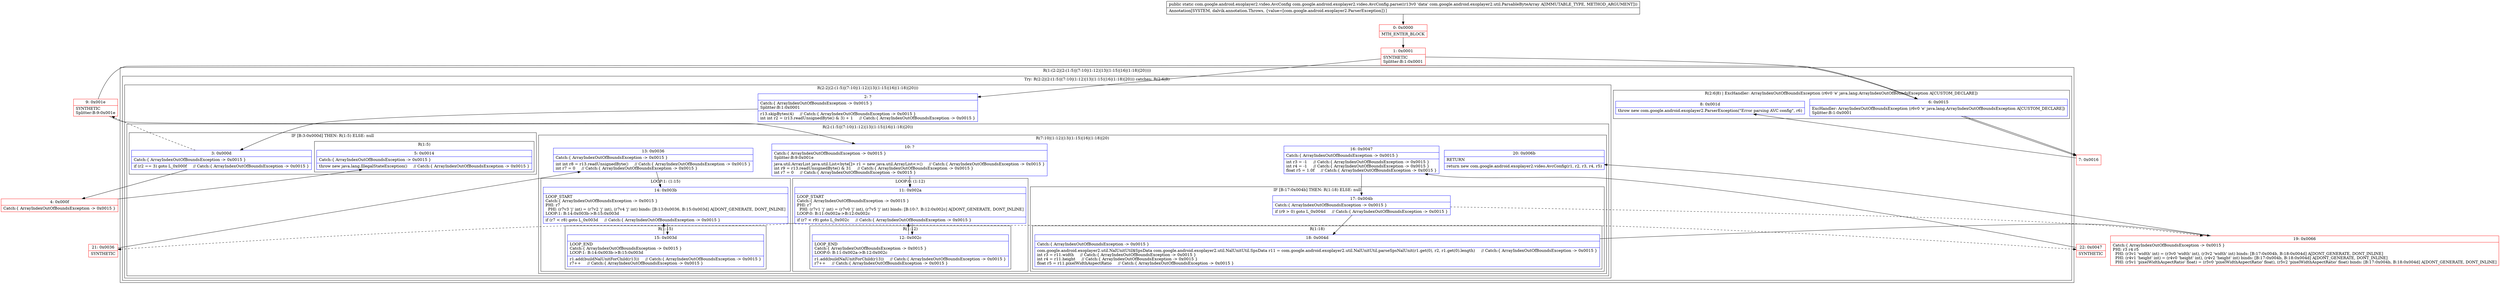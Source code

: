 digraph "CFG forcom.google.android.exoplayer2.video.AvcConfig.parse(Lcom\/google\/android\/exoplayer2\/util\/ParsableByteArray;)Lcom\/google\/android\/exoplayer2\/video\/AvcConfig;" {
subgraph cluster_Region_613391003 {
label = "R(1:(2:2|(2:(1:5)|(7:10|(1:12)|13|(1:15)|16|(1:18)|20))))";
node [shape=record,color=blue];
subgraph cluster_TryCatchRegion_843695032 {
label = "Try: R(2:2|(2:(1:5)|(7:10|(1:12)|13|(1:15)|16|(1:18)|20))) catches: R(2:6|8)";
node [shape=record,color=blue];
subgraph cluster_Region_845413791 {
label = "R(2:2|(2:(1:5)|(7:10|(1:12)|13|(1:15)|16|(1:18)|20)))";
node [shape=record,color=blue];
Node_2 [shape=record,label="{2\:\ ?|Catch:\{ ArrayIndexOutOfBoundsException \-\> 0x0015 \}\lSplitter:B:1:0x0001\l|r13.skipBytes(4)     \/\/ Catch:\{ ArrayIndexOutOfBoundsException \-\> 0x0015 \}\lint int r2 = (r13.readUnsignedByte() & 3) + 1     \/\/ Catch:\{ ArrayIndexOutOfBoundsException \-\> 0x0015 \}\l}"];
subgraph cluster_Region_816588678 {
label = "R(2:(1:5)|(7:10|(1:12)|13|(1:15)|16|(1:18)|20))";
node [shape=record,color=blue];
subgraph cluster_IfRegion_1888313412 {
label = "IF [B:3:0x000d] THEN: R(1:5) ELSE: null";
node [shape=record,color=blue];
Node_3 [shape=record,label="{3\:\ 0x000d|Catch:\{ ArrayIndexOutOfBoundsException \-\> 0x0015 \}\l|if (r2 == 3) goto L_0x000f     \/\/ Catch:\{ ArrayIndexOutOfBoundsException \-\> 0x0015 \}\l}"];
subgraph cluster_Region_1496296973 {
label = "R(1:5)";
node [shape=record,color=blue];
Node_5 [shape=record,label="{5\:\ 0x0014|Catch:\{ ArrayIndexOutOfBoundsException \-\> 0x0015 \}\l|throw new java.lang.IllegalStateException()     \/\/ Catch:\{ ArrayIndexOutOfBoundsException \-\> 0x0015 \}\l}"];
}
}
subgraph cluster_Region_71321349 {
label = "R(7:10|(1:12)|13|(1:15)|16|(1:18)|20)";
node [shape=record,color=blue];
Node_10 [shape=record,label="{10\:\ ?|Catch:\{ ArrayIndexOutOfBoundsException \-\> 0x0015 \}\lSplitter:B:9:0x001e\l|java.util.ArrayList java.util.List\<byte[]\> r1 = new java.util.ArrayList\<\>()     \/\/ Catch:\{ ArrayIndexOutOfBoundsException \-\> 0x0015 \}\lint r9 = r13.readUnsignedByte() & 31     \/\/ Catch:\{ ArrayIndexOutOfBoundsException \-\> 0x0015 \}\lint r7 = 0     \/\/ Catch:\{ ArrayIndexOutOfBoundsException \-\> 0x0015 \}\l}"];
subgraph cluster_LoopRegion_2139352357 {
label = "LOOP:0: (1:12)";
node [shape=record,color=blue];
Node_11 [shape=record,label="{11\:\ 0x002a|LOOP_START\lCatch:\{ ArrayIndexOutOfBoundsException \-\> 0x0015 \}\lPHI: r7 \l  PHI: (r7v1 'j' int) = (r7v0 'j' int), (r7v5 'j' int) binds: [B:10:?, B:12:0x002c] A[DONT_GENERATE, DONT_INLINE]\lLOOP:0: B:11:0x002a\-\>B:12:0x002c\l|if (r7 \< r9) goto L_0x002c     \/\/ Catch:\{ ArrayIndexOutOfBoundsException \-\> 0x0015 \}\l}"];
subgraph cluster_Region_694340887 {
label = "R(1:12)";
node [shape=record,color=blue];
Node_12 [shape=record,label="{12\:\ 0x002c|LOOP_END\lCatch:\{ ArrayIndexOutOfBoundsException \-\> 0x0015 \}\lLOOP:0: B:11:0x002a\-\>B:12:0x002c\l|r1.add(buildNalUnitForChild(r13))     \/\/ Catch:\{ ArrayIndexOutOfBoundsException \-\> 0x0015 \}\lr7++     \/\/ Catch:\{ ArrayIndexOutOfBoundsException \-\> 0x0015 \}\l}"];
}
}
Node_13 [shape=record,label="{13\:\ 0x0036|Catch:\{ ArrayIndexOutOfBoundsException \-\> 0x0015 \}\l|int int r8 = r13.readUnsignedByte()     \/\/ Catch:\{ ArrayIndexOutOfBoundsException \-\> 0x0015 \}\lint r7 = 0     \/\/ Catch:\{ ArrayIndexOutOfBoundsException \-\> 0x0015 \}\l}"];
subgraph cluster_LoopRegion_1179157986 {
label = "LOOP:1: (1:15)";
node [shape=record,color=blue];
Node_14 [shape=record,label="{14\:\ 0x003b|LOOP_START\lCatch:\{ ArrayIndexOutOfBoundsException \-\> 0x0015 \}\lPHI: r7 \l  PHI: (r7v3 'j' int) = (r7v2 'j' int), (r7v4 'j' int) binds: [B:13:0x0036, B:15:0x003d] A[DONT_GENERATE, DONT_INLINE]\lLOOP:1: B:14:0x003b\-\>B:15:0x003d\l|if (r7 \< r8) goto L_0x003d     \/\/ Catch:\{ ArrayIndexOutOfBoundsException \-\> 0x0015 \}\l}"];
subgraph cluster_Region_846599999 {
label = "R(1:15)";
node [shape=record,color=blue];
Node_15 [shape=record,label="{15\:\ 0x003d|LOOP_END\lCatch:\{ ArrayIndexOutOfBoundsException \-\> 0x0015 \}\lLOOP:1: B:14:0x003b\-\>B:15:0x003d\l|r1.add(buildNalUnitForChild(r13))     \/\/ Catch:\{ ArrayIndexOutOfBoundsException \-\> 0x0015 \}\lr7++     \/\/ Catch:\{ ArrayIndexOutOfBoundsException \-\> 0x0015 \}\l}"];
}
}
Node_16 [shape=record,label="{16\:\ 0x0047|Catch:\{ ArrayIndexOutOfBoundsException \-\> 0x0015 \}\l|int r3 = \-1     \/\/ Catch:\{ ArrayIndexOutOfBoundsException \-\> 0x0015 \}\lint r4 = \-1     \/\/ Catch:\{ ArrayIndexOutOfBoundsException \-\> 0x0015 \}\lfloat r5 = 1.0f     \/\/ Catch:\{ ArrayIndexOutOfBoundsException \-\> 0x0015 \}\l}"];
subgraph cluster_IfRegion_2046686655 {
label = "IF [B:17:0x004b] THEN: R(1:18) ELSE: null";
node [shape=record,color=blue];
Node_17 [shape=record,label="{17\:\ 0x004b|Catch:\{ ArrayIndexOutOfBoundsException \-\> 0x0015 \}\l|if (r9 \> 0) goto L_0x004d     \/\/ Catch:\{ ArrayIndexOutOfBoundsException \-\> 0x0015 \}\l}"];
subgraph cluster_Region_194561040 {
label = "R(1:18)";
node [shape=record,color=blue];
Node_18 [shape=record,label="{18\:\ 0x004d|Catch:\{ ArrayIndexOutOfBoundsException \-\> 0x0015 \}\l|com.google.android.exoplayer2.util.NalUnitUtil$SpsData com.google.android.exoplayer2.util.NalUnitUtil.SpsData r11 = com.google.android.exoplayer2.util.NalUnitUtil.parseSpsNalUnit(r1.get(0), r2, r1.get(0).length)     \/\/ Catch:\{ ArrayIndexOutOfBoundsException \-\> 0x0015 \}\lint r3 = r11.width     \/\/ Catch:\{ ArrayIndexOutOfBoundsException \-\> 0x0015 \}\lint r4 = r11.height     \/\/ Catch:\{ ArrayIndexOutOfBoundsException \-\> 0x0015 \}\lfloat r5 = r11.pixelWidthAspectRatio     \/\/ Catch:\{ ArrayIndexOutOfBoundsException \-\> 0x0015 \}\l}"];
}
}
Node_20 [shape=record,label="{20\:\ 0x006b|RETURN\l|return new com.google.android.exoplayer2.video.AvcConfig(r1, r2, r3, r4, r5)\l}"];
}
}
}
subgraph cluster_Region_19709169 {
label = "R(2:6|8) | ExcHandler: ArrayIndexOutOfBoundsException (r6v0 'e' java.lang.ArrayIndexOutOfBoundsException A[CUSTOM_DECLARE])\l";
node [shape=record,color=blue];
Node_6 [shape=record,label="{6\:\ 0x0015|ExcHandler: ArrayIndexOutOfBoundsException (r6v0 'e' java.lang.ArrayIndexOutOfBoundsException A[CUSTOM_DECLARE])\lSplitter:B:1:0x0001\l}"];
Node_8 [shape=record,label="{8\:\ 0x001d|throw new com.google.android.exoplayer2.ParserException(\"Error parsing AVC config\", r6)\l}"];
}
}
}
subgraph cluster_Region_19709169 {
label = "R(2:6|8) | ExcHandler: ArrayIndexOutOfBoundsException (r6v0 'e' java.lang.ArrayIndexOutOfBoundsException A[CUSTOM_DECLARE])\l";
node [shape=record,color=blue];
Node_6 [shape=record,label="{6\:\ 0x0015|ExcHandler: ArrayIndexOutOfBoundsException (r6v0 'e' java.lang.ArrayIndexOutOfBoundsException A[CUSTOM_DECLARE])\lSplitter:B:1:0x0001\l}"];
Node_8 [shape=record,label="{8\:\ 0x001d|throw new com.google.android.exoplayer2.ParserException(\"Error parsing AVC config\", r6)\l}"];
}
Node_0 [shape=record,color=red,label="{0\:\ 0x0000|MTH_ENTER_BLOCK\l}"];
Node_1 [shape=record,color=red,label="{1\:\ 0x0001|SYNTHETIC\lSplitter:B:1:0x0001\l}"];
Node_4 [shape=record,color=red,label="{4\:\ 0x000f|Catch:\{ ArrayIndexOutOfBoundsException \-\> 0x0015 \}\l}"];
Node_7 [shape=record,color=red,label="{7\:\ 0x0016}"];
Node_9 [shape=record,color=red,label="{9\:\ 0x001e|SYNTHETIC\lSplitter:B:9:0x001e\l}"];
Node_19 [shape=record,color=red,label="{19\:\ 0x0066|Catch:\{ ArrayIndexOutOfBoundsException \-\> 0x0015 \}\lPHI: r3 r4 r5 \l  PHI: (r3v1 'width' int) = (r3v0 'width' int), (r3v2 'width' int) binds: [B:17:0x004b, B:18:0x004d] A[DONT_GENERATE, DONT_INLINE]\l  PHI: (r4v1 'height' int) = (r4v0 'height' int), (r4v2 'height' int) binds: [B:17:0x004b, B:18:0x004d] A[DONT_GENERATE, DONT_INLINE]\l  PHI: (r5v1 'pixelWidthAspectRatio' float) = (r5v0 'pixelWidthAspectRatio' float), (r5v2 'pixelWidthAspectRatio' float) binds: [B:17:0x004b, B:18:0x004d] A[DONT_GENERATE, DONT_INLINE]\l}"];
Node_21 [shape=record,color=red,label="{21\:\ 0x0036|SYNTHETIC\l}"];
Node_22 [shape=record,color=red,label="{22\:\ 0x0047|SYNTHETIC\l}"];
MethodNode[shape=record,label="{public static com.google.android.exoplayer2.video.AvcConfig com.google.android.exoplayer2.video.AvcConfig.parse((r13v0 'data' com.google.android.exoplayer2.util.ParsableByteArray A[IMMUTABLE_TYPE, METHOD_ARGUMENT]))  | Annotation[SYSTEM, dalvik.annotation.Throws, \{value=[com.google.android.exoplayer2.ParserException]\}]\l}"];
MethodNode -> Node_0;
Node_2 -> Node_3;
Node_3 -> Node_4;
Node_3 -> Node_9[style=dashed];
Node_10 -> Node_11;
Node_11 -> Node_12;
Node_11 -> Node_21[style=dashed];
Node_12 -> Node_11;
Node_13 -> Node_14;
Node_14 -> Node_15;
Node_14 -> Node_22[style=dashed];
Node_15 -> Node_14;
Node_16 -> Node_17;
Node_17 -> Node_18;
Node_17 -> Node_19[style=dashed];
Node_18 -> Node_19;
Node_6 -> Node_7;
Node_6 -> Node_7;
Node_0 -> Node_1;
Node_1 -> Node_2;
Node_1 -> Node_6;
Node_4 -> Node_5;
Node_7 -> Node_8;
Node_9 -> Node_10;
Node_9 -> Node_6;
Node_19 -> Node_20;
Node_21 -> Node_13;
Node_22 -> Node_16;
}

